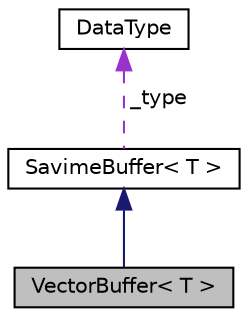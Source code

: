 digraph "VectorBuffer&lt; T &gt;"
{
  edge [fontname="Helvetica",fontsize="10",labelfontname="Helvetica",labelfontsize="10"];
  node [fontname="Helvetica",fontsize="10",shape=record];
  Node2 [label="VectorBuffer\< T \>",height=0.2,width=0.4,color="black", fillcolor="grey75", style="filled", fontcolor="black"];
  Node3 -> Node2 [dir="back",color="midnightblue",fontsize="10",style="solid",fontname="Helvetica"];
  Node3 [label="SavimeBuffer\< T \>",height=0.2,width=0.4,color="black", fillcolor="white", style="filled",URL="$classSavimeBuffer.html"];
  Node4 -> Node3 [dir="back",color="darkorchid3",fontsize="10",style="dashed",label=" _type" ,fontname="Helvetica"];
  Node4 [label="DataType",height=0.2,width=0.4,color="black", fillcolor="white", style="filled",URL="$classDataType.html"];
}
